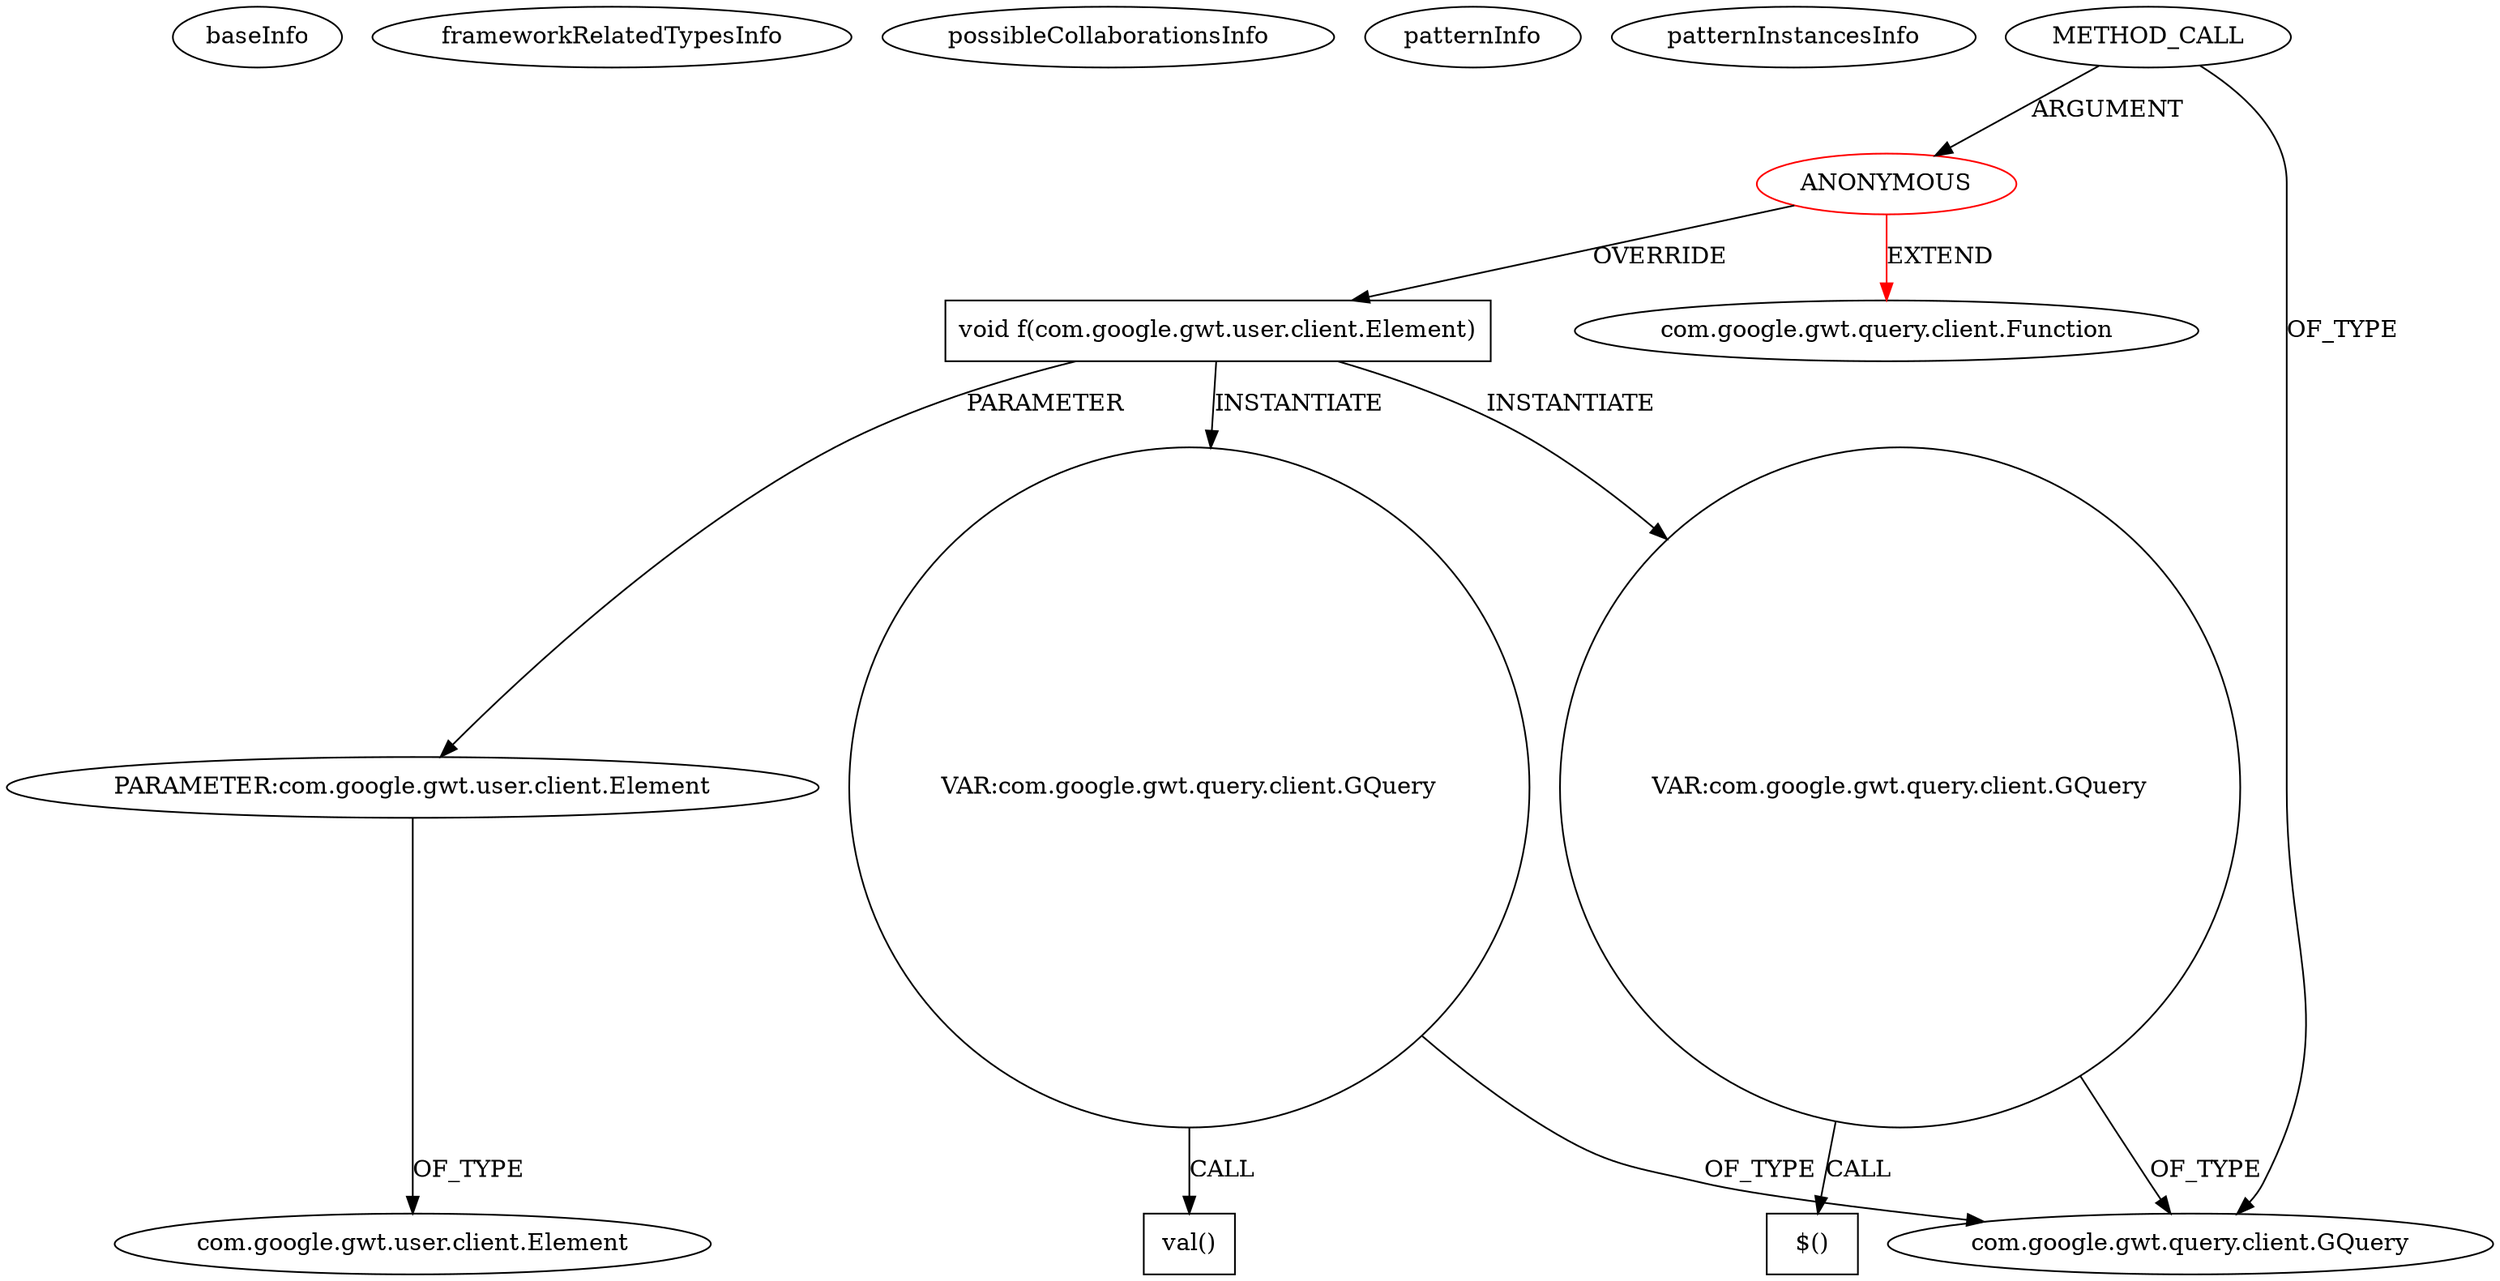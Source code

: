 digraph {
baseInfo[graphId=1321,category="pattern",isAnonymous=true,possibleRelation=false]
frameworkRelatedTypesInfo[0="com.google.gwt.query.client.Function"]
possibleCollaborationsInfo[]
patternInfo[frequency=4.0,patternRootClient=0]
patternInstancesInfo[0="jDramaix-SlidingPuzzle~/jDramaix-SlidingPuzzle/SlidingPuzzle-master/src/be/dramaix/ai/slidingpuzzle/client/Puzzle.java~void bind()~3105",1="jDramaix-SlidingPuzzle~/jDramaix-SlidingPuzzle/SlidingPuzzle-master/src/be/dramaix/ai/slidingpuzzle/client/ConfigPanel.java~void bind()~3111"]
5[label="PARAMETER:com.google.gwt.user.client.Element",vertexType="PARAMETER_DECLARATION",isFrameworkType=false]
6[label="com.google.gwt.user.client.Element",vertexType="FRAMEWORK_CLASS_TYPE",isFrameworkType=false]
4[label="void f(com.google.gwt.user.client.Element)",vertexType="OVERRIDING_METHOD_DECLARATION",isFrameworkType=false,shape=box]
0[label="ANONYMOUS",vertexType="ROOT_ANONYMOUS_DECLARATION",isFrameworkType=false,color=red]
2[label="METHOD_CALL",vertexType="OUTSIDE_CALL",isFrameworkType=false]
3[label="com.google.gwt.query.client.GQuery",vertexType="FRAMEWORK_CLASS_TYPE",isFrameworkType=false]
1[label="com.google.gwt.query.client.Function",vertexType="FRAMEWORK_CLASS_TYPE",isFrameworkType=false]
10[label="VAR:com.google.gwt.query.client.GQuery",vertexType="VARIABLE_EXPRESION",isFrameworkType=false,shape=circle]
7[label="VAR:com.google.gwt.query.client.GQuery",vertexType="VARIABLE_EXPRESION",isFrameworkType=false,shape=circle]
8[label="val()",vertexType="INSIDE_CALL",isFrameworkType=false,shape=box]
11[label="$()",vertexType="INSIDE_CALL",isFrameworkType=false,shape=box]
7->3[label="OF_TYPE"]
10->11[label="CALL"]
10->3[label="OF_TYPE"]
2->3[label="OF_TYPE"]
0->4[label="OVERRIDE"]
0->1[label="EXTEND",color=red]
5->6[label="OF_TYPE"]
2->0[label="ARGUMENT"]
4->10[label="INSTANTIATE"]
4->7[label="INSTANTIATE"]
4->5[label="PARAMETER"]
7->8[label="CALL"]
}
